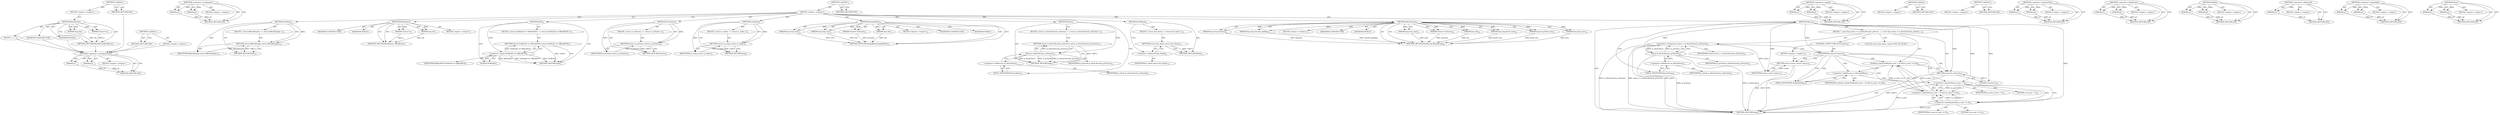 digraph "Parse" {
vulnerable_6 [label=<(METHOD,&lt;global&gt;)<SUB>1</SUB>>];
vulnerable_7 [label=<(BLOCK,&lt;empty&gt;,&lt;empty&gt;)<SUB>1</SUB>>];
vulnerable_8 [label=<(METHOD,BlockEntry)<SUB>1</SUB>>];
vulnerable_9 [label=<(PARAM,Cluster* p)<SUB>1</SUB>>];
vulnerable_10 [label=<(PARAM,long idx)<SUB>1</SUB>>];
vulnerable_11 [label=<(BLOCK,{
 },{
 })<SUB>4</SUB>>];
vulnerable_12 [label=<(MODIFIER,CONSTRUCTOR)>];
vulnerable_13 [label=<(MODIFIER,PUBLIC)>];
vulnerable_14 [label=<(METHOD_RETURN,BlockEntry.BlockEntry)<SUB>1</SUB>>];
vulnerable_16 [label=<(METHOD_RETURN,ANY)<SUB>1</SUB>>];
vulnerable_29 [label=<(METHOD,&lt;global&gt;)<SUB>1</SUB>>];
vulnerable_30 [label=<(BLOCK,&lt;empty&gt;,&lt;empty&gt;)>];
vulnerable_31 [label=<(METHOD_RETURN,ANY)>];
fixed_190 [label=<(METHOD,&lt;operator&gt;.lessEqualsThan)>];
fixed_191 [label=<(PARAM,p1)>];
fixed_192 [label=<(PARAM,p2)>];
fixed_193 [label=<(BLOCK,&lt;empty&gt;,&lt;empty&gt;)>];
fixed_194 [label=<(METHOD_RETURN,ANY)>];
fixed_170 [label=<(METHOD,&lt;operator&gt;.assignment)>];
fixed_171 [label=<(PARAM,p1)>];
fixed_172 [label=<(PARAM,p2)>];
fixed_173 [label=<(BLOCK,&lt;empty&gt;,&lt;empty&gt;)>];
fixed_174 [label=<(METHOD_RETURN,ANY)>];
fixed_56 [label=<(METHOD,GetKind)<SUB>16</SUB>>];
fixed_57 [label=<(BLOCK,{ return kBlockSimple; },{ return kBlockSimple; })<SUB>16</SUB>>];
fixed_58 [label=<(RETURN,return kBlockSimple;,return kBlockSimple;)<SUB>16</SUB>>];
fixed_59 [label=<(IDENTIFIER,kBlockSimple,return kBlockSimple;)<SUB>16</SUB>>];
fixed_60 [label=<(METHOD_RETURN,Kind)<SUB>16</SUB>>];
fixed_148 [label=<(METHOD,&lt;operator&gt;.equals)>];
fixed_149 [label=<(PARAM,p1)>];
fixed_150 [label=<(PARAM,p2)>];
fixed_151 [label=<(BLOCK,&lt;empty&gt;,&lt;empty&gt;)>];
fixed_152 [label=<(METHOD_RETURN,ANY)>];
fixed_6 [label=<(METHOD,&lt;global&gt;)<SUB>1</SUB>>];
fixed_7 [label=<(BLOCK,&lt;empty&gt;,&lt;empty&gt;)<SUB>1</SUB>>];
fixed_8 [label=<(METHOD,BlockEntry)<SUB>1</SUB>>];
fixed_9 [label=<(PARAM,Cluster* p)<SUB>1</SUB>>];
fixed_10 [label=<(PARAM,long idx)<SUB>1</SUB>>];
fixed_11 [label=<(BLOCK,&lt;empty&gt;,&lt;empty&gt;)<SUB>2</SUB>>];
fixed_12 [label=<(MODIFIER,CONSTRUCTOR)>];
fixed_13 [label=<(MODIFIER,PUBLIC)>];
fixed_14 [label=<(METHOD_RETURN,BlockEntry.~BlockEntry)<SUB>1</SUB>>];
fixed_16 [label=<(METHOD,EOS)<SUB>4</SUB>>];
fixed_17 [label=<(BLOCK,{ return (GetKind() == kBlockEOS); },{ return (GetKind() == kBlockEOS); })<SUB>4</SUB>>];
fixed_18 [label=<(RETURN,return (GetKind() == kBlockEOS);,return (GetKind() == kBlockEOS);)<SUB>4</SUB>>];
fixed_19 [label=<(&lt;operator&gt;.equals,GetKind() == kBlockEOS)<SUB>4</SUB>>];
fixed_20 [label=<(GetKind,GetKind())<SUB>4</SUB>>];
fixed_21 [label=<(IDENTIFIER,kBlockEOS,GetKind() == kBlockEOS)<SUB>4</SUB>>];
fixed_22 [label=<(METHOD_RETURN,bool)<SUB>4</SUB>>];
fixed_24 [label=<(METHOD,GetCluster)<SUB>6</SUB>>];
fixed_25 [label=<(BLOCK,{ return m_pCluster; },{ return m_pCluster; })<SUB>6</SUB>>];
fixed_26 [label=<(RETURN,return m_pCluster;,return m_pCluster;)<SUB>6</SUB>>];
fixed_27 [label=<(IDENTIFIER,m_pCluster,return m_pCluster;)<SUB>6</SUB>>];
fixed_28 [label=<(METHOD_RETURN,Cluster)<SUB>6</SUB>>];
fixed_30 [label=<(METHOD,GetIndex)<SUB>8</SUB>>];
fixed_31 [label=<(BLOCK,{ return m_index; },{ return m_index; })<SUB>8</SUB>>];
fixed_32 [label=<(RETURN,return m_index;,return m_index;)<SUB>8</SUB>>];
fixed_33 [label=<(IDENTIFIER,m_index,return m_index;)<SUB>8</SUB>>];
fixed_34 [label=<(METHOD_RETURN,long)<SUB>8</SUB>>];
fixed_36 [label=<(METHOD,SimpleBlock)<SUB>10</SUB>>];
fixed_37 [label=<(PARAM,Cluster* pCluster)<SUB>10</SUB>>];
fixed_38 [label=<(PARAM,long idx)<SUB>10</SUB>>];
fixed_39 [label=<(PARAM,long long start)<SUB>10</SUB>>];
fixed_40 [label=<(PARAM,long long size)<SUB>11</SUB>>];
fixed_41 [label=<(BLOCK,&lt;empty&gt;,&lt;empty&gt;)<SUB>12</SUB>>];
fixed_42 [label=<(MODIFIER,CONSTRUCTOR)>];
fixed_43 [label=<(MODIFIER,PUBLIC)>];
fixed_44 [label=<(METHOD_RETURN,SimpleBlock.SimpleBlock)<SUB>10</SUB>>];
fixed_46 [label=<(METHOD,Parse)<SUB>14</SUB>>];
fixed_47 [label=<(BLOCK,{ return m_block.Parse(m_pCluster); },{ return m_block.Parse(m_pCluster); })<SUB>14</SUB>>];
fixed_48 [label=<(RETURN,return m_block.Parse(m_pCluster);,return m_block.Parse(m_pCluster);)<SUB>14</SUB>>];
fixed_49 [label=<(Parse,m_block.Parse(m_pCluster))<SUB>14</SUB>>];
fixed_50 [label=<(&lt;operator&gt;.fieldAccess,m_block.Parse)<SUB>14</SUB>>];
fixed_51 [label=<(IDENTIFIER,m_block,m_block.Parse(m_pCluster))<SUB>14</SUB>>];
fixed_52 [label=<(FIELD_IDENTIFIER,Parse,Parse)<SUB>14</SUB>>];
fixed_53 [label=<(IDENTIFIER,m_pCluster,m_block.Parse(m_pCluster))<SUB>14</SUB>>];
fixed_54 [label=<(METHOD_RETURN,long)<SUB>14</SUB>>];
fixed_62 [label=<(METHOD,GetBlock)<SUB>18</SUB>>];
fixed_63 [label=<(BLOCK,{ return &amp;m_block; },{ return &amp;m_block; })<SUB>18</SUB>>];
fixed_64 [label=<(RETURN,return &amp;m_block;,return &amp;m_block;)<SUB>18</SUB>>];
fixed_65 [label=<(&lt;operator&gt;.addressOf,&amp;m_block)<SUB>18</SUB>>];
fixed_66 [label=<(IDENTIFIER,m_block,return &amp;m_block;)<SUB>18</SUB>>];
fixed_67 [label=<(METHOD_RETURN,Block)<SUB>18</SUB>>];
fixed_69 [label=<(METHOD,BlockGroup)<SUB>20</SUB>>];
fixed_70 [label=<(PARAM,Cluster* pCluster)<SUB>20</SUB>>];
fixed_71 [label=<(PARAM,long idx)<SUB>20</SUB>>];
fixed_72 [label=<(PARAM,long long block_start)<SUB>20</SUB>>];
fixed_73 [label=<(PARAM,long long block_size)<SUB>21</SUB>>];
fixed_74 [label=<(PARAM,long long prev)<SUB>21</SUB>>];
fixed_75 [label=<(PARAM,long long next)<SUB>21</SUB>>];
fixed_76 [label=<(PARAM,long long duration)<SUB>22</SUB>>];
fixed_77 [label=<(PARAM,long long discard_padding)<SUB>22</SUB>>];
fixed_78 [label=<(BLOCK,&lt;empty&gt;,&lt;empty&gt;)<SUB>27</SUB>>];
fixed_79 [label=<(MODIFIER,CONSTRUCTOR)>];
fixed_80 [label=<(MODIFIER,PUBLIC)>];
fixed_81 [label=<(METHOD_RETURN,BlockGroup.BlockGroup)<SUB>20</SUB>>];
fixed_83 [label=<(METHOD,Parse)<SUB>29</SUB>>];
fixed_84 [label=<(BLOCK,{
  const long status = m_block.Parse(m_pCluste...,{
  const long status = m_block.Parse(m_pCluste...)<SUB>29</SUB>>];
fixed_85 [label="<(LOCAL,const long status: long)<SUB>30</SUB>>"];
fixed_86 [label=<(&lt;operator&gt;.assignment,status = m_block.Parse(m_pCluster))<SUB>30</SUB>>];
fixed_87 [label=<(IDENTIFIER,status,status = m_block.Parse(m_pCluster))<SUB>30</SUB>>];
fixed_88 [label=<(Parse,m_block.Parse(m_pCluster))<SUB>30</SUB>>];
fixed_89 [label=<(&lt;operator&gt;.fieldAccess,m_block.Parse)<SUB>30</SUB>>];
fixed_90 [label=<(IDENTIFIER,m_block,m_block.Parse(m_pCluster))<SUB>30</SUB>>];
fixed_91 [label=<(FIELD_IDENTIFIER,Parse,Parse)<SUB>30</SUB>>];
fixed_92 [label=<(IDENTIFIER,m_pCluster,m_block.Parse(m_pCluster))<SUB>30</SUB>>];
fixed_93 [label=<(CONTROL_STRUCTURE,IF,if (status))<SUB>32</SUB>>];
fixed_94 [label=<(IDENTIFIER,status,if (status))<SUB>32</SUB>>];
fixed_95 [label=<(BLOCK,&lt;empty&gt;,&lt;empty&gt;)<SUB>33</SUB>>];
fixed_96 [label=<(RETURN,return status;,return status;)<SUB>33</SUB>>];
fixed_97 [label=<(IDENTIFIER,status,return status;)<SUB>33</SUB>>];
fixed_98 [label=<(SetKey,m_block.SetKey((m_prev &gt; 0) &amp;&amp; (m_next &lt;= 0)))<SUB>35</SUB>>];
fixed_99 [label=<(&lt;operator&gt;.fieldAccess,m_block.SetKey)<SUB>35</SUB>>];
fixed_100 [label=<(IDENTIFIER,m_block,m_block.SetKey((m_prev &gt; 0) &amp;&amp; (m_next &lt;= 0)))<SUB>35</SUB>>];
fixed_101 [label=<(FIELD_IDENTIFIER,SetKey,SetKey)<SUB>35</SUB>>];
fixed_102 [label=<(&lt;operator&gt;.logicalAnd,(m_prev &gt; 0) &amp;&amp; (m_next &lt;= 0))<SUB>35</SUB>>];
fixed_103 [label=<(&lt;operator&gt;.greaterThan,m_prev &gt; 0)<SUB>35</SUB>>];
fixed_104 [label=<(IDENTIFIER,m_prev,m_prev &gt; 0)<SUB>35</SUB>>];
fixed_105 [label=<(LITERAL,0,m_prev &gt; 0)<SUB>35</SUB>>];
fixed_106 [label=<(&lt;operator&gt;.lessEqualsThan,m_next &lt;= 0)<SUB>35</SUB>>];
fixed_107 [label=<(IDENTIFIER,m_next,m_next &lt;= 0)<SUB>35</SUB>>];
fixed_108 [label=<(LITERAL,0,m_next &lt;= 0)<SUB>35</SUB>>];
fixed_109 [label=<(RETURN,return 0;,return 0;)<SUB>37</SUB>>];
fixed_110 [label=<(LITERAL,0,return 0;)<SUB>37</SUB>>];
fixed_111 [label=<(METHOD_RETURN,long)<SUB>29</SUB>>];
fixed_113 [label=<(METHOD_RETURN,ANY)<SUB>1</SUB>>];
fixed_153 [label=<(METHOD,GetKind)>];
fixed_154 [label=<(BLOCK,&lt;empty&gt;,&lt;empty&gt;)>];
fixed_155 [label=<(METHOD_RETURN,ANY)>];
fixed_142 [label=<(METHOD,&lt;global&gt;)<SUB>1</SUB>>];
fixed_143 [label=<(BLOCK,&lt;empty&gt;,&lt;empty&gt;)>];
fixed_144 [label=<(METHOD_RETURN,ANY)>];
fixed_185 [label=<(METHOD,&lt;operator&gt;.greaterThan)>];
fixed_186 [label=<(PARAM,p1)>];
fixed_187 [label=<(PARAM,p2)>];
fixed_188 [label=<(BLOCK,&lt;empty&gt;,&lt;empty&gt;)>];
fixed_189 [label=<(METHOD_RETURN,ANY)>];
fixed_161 [label=<(METHOD,&lt;operator&gt;.fieldAccess)>];
fixed_162 [label=<(PARAM,p1)>];
fixed_163 [label=<(PARAM,p2)>];
fixed_164 [label=<(BLOCK,&lt;empty&gt;,&lt;empty&gt;)>];
fixed_165 [label=<(METHOD_RETURN,ANY)>];
fixed_175 [label=<(METHOD,SetKey)>];
fixed_176 [label=<(PARAM,p1)>];
fixed_177 [label=<(PARAM,p2)>];
fixed_178 [label=<(BLOCK,&lt;empty&gt;,&lt;empty&gt;)>];
fixed_179 [label=<(METHOD_RETURN,ANY)>];
fixed_166 [label=<(METHOD,&lt;operator&gt;.addressOf)>];
fixed_167 [label=<(PARAM,p1)>];
fixed_168 [label=<(BLOCK,&lt;empty&gt;,&lt;empty&gt;)>];
fixed_169 [label=<(METHOD_RETURN,ANY)>];
fixed_180 [label=<(METHOD,&lt;operator&gt;.logicalAnd)>];
fixed_181 [label=<(PARAM,p1)>];
fixed_182 [label=<(PARAM,p2)>];
fixed_183 [label=<(BLOCK,&lt;empty&gt;,&lt;empty&gt;)>];
fixed_184 [label=<(METHOD_RETURN,ANY)>];
fixed_156 [label=<(METHOD,Parse)>];
fixed_157 [label=<(PARAM,p1)>];
fixed_158 [label=<(PARAM,p2)>];
fixed_159 [label=<(BLOCK,&lt;empty&gt;,&lt;empty&gt;)>];
fixed_160 [label=<(METHOD_RETURN,ANY)>];
vulnerable_6 -> vulnerable_7  [key=0, label="AST: "];
vulnerable_6 -> vulnerable_16  [key=0, label="AST: "];
vulnerable_6 -> vulnerable_16  [key=1, label="CFG: "];
vulnerable_7 -> vulnerable_8  [key=0, label="AST: "];
vulnerable_8 -> vulnerable_9  [key=0, label="AST: "];
vulnerable_8 -> vulnerable_9  [key=1, label="DDG: "];
vulnerable_8 -> vulnerable_10  [key=0, label="AST: "];
vulnerable_8 -> vulnerable_10  [key=1, label="DDG: "];
vulnerable_8 -> vulnerable_11  [key=0, label="AST: "];
vulnerable_8 -> vulnerable_12  [key=0, label="AST: "];
vulnerable_8 -> vulnerable_13  [key=0, label="AST: "];
vulnerable_8 -> vulnerable_14  [key=0, label="AST: "];
vulnerable_8 -> vulnerable_14  [key=1, label="CFG: "];
vulnerable_9 -> vulnerable_14  [key=0, label="DDG: p"];
vulnerable_10 -> vulnerable_14  [key=0, label="DDG: idx"];
vulnerable_11 -> fixed_190  [key=0];
vulnerable_12 -> fixed_190  [key=0];
vulnerable_13 -> fixed_190  [key=0];
vulnerable_14 -> fixed_190  [key=0];
vulnerable_16 -> fixed_190  [key=0];
vulnerable_29 -> vulnerable_30  [key=0, label="AST: "];
vulnerable_29 -> vulnerable_31  [key=0, label="AST: "];
vulnerable_29 -> vulnerable_31  [key=1, label="CFG: "];
vulnerable_30 -> fixed_190  [key=0];
vulnerable_31 -> fixed_190  [key=0];
fixed_190 -> fixed_191  [key=0, label="AST: "];
fixed_190 -> fixed_191  [key=1, label="DDG: "];
fixed_190 -> fixed_193  [key=0, label="AST: "];
fixed_190 -> fixed_192  [key=0, label="AST: "];
fixed_190 -> fixed_192  [key=1, label="DDG: "];
fixed_190 -> fixed_194  [key=0, label="AST: "];
fixed_190 -> fixed_194  [key=1, label="CFG: "];
fixed_191 -> fixed_194  [key=0, label="DDG: p1"];
fixed_192 -> fixed_194  [key=0, label="DDG: p2"];
fixed_170 -> fixed_171  [key=0, label="AST: "];
fixed_170 -> fixed_171  [key=1, label="DDG: "];
fixed_170 -> fixed_173  [key=0, label="AST: "];
fixed_170 -> fixed_172  [key=0, label="AST: "];
fixed_170 -> fixed_172  [key=1, label="DDG: "];
fixed_170 -> fixed_174  [key=0, label="AST: "];
fixed_170 -> fixed_174  [key=1, label="CFG: "];
fixed_171 -> fixed_174  [key=0, label="DDG: p1"];
fixed_172 -> fixed_174  [key=0, label="DDG: p2"];
fixed_56 -> fixed_57  [key=0, label="AST: "];
fixed_56 -> fixed_60  [key=0, label="AST: "];
fixed_56 -> fixed_58  [key=0, label="CFG: "];
fixed_56 -> fixed_58  [key=1, label="DDG: "];
fixed_56 -> fixed_59  [key=0, label="DDG: "];
fixed_57 -> fixed_58  [key=0, label="AST: "];
fixed_58 -> fixed_59  [key=0, label="AST: "];
fixed_58 -> fixed_60  [key=0, label="CFG: "];
fixed_58 -> fixed_60  [key=1, label="DDG: &lt;RET&gt;"];
fixed_59 -> fixed_58  [key=0, label="DDG: kBlockSimple"];
fixed_148 -> fixed_149  [key=0, label="AST: "];
fixed_148 -> fixed_149  [key=1, label="DDG: "];
fixed_148 -> fixed_151  [key=0, label="AST: "];
fixed_148 -> fixed_150  [key=0, label="AST: "];
fixed_148 -> fixed_150  [key=1, label="DDG: "];
fixed_148 -> fixed_152  [key=0, label="AST: "];
fixed_148 -> fixed_152  [key=1, label="CFG: "];
fixed_149 -> fixed_152  [key=0, label="DDG: p1"];
fixed_150 -> fixed_152  [key=0, label="DDG: p2"];
fixed_6 -> fixed_7  [key=0, label="AST: "];
fixed_6 -> fixed_113  [key=0, label="AST: "];
fixed_6 -> fixed_113  [key=1, label="CFG: "];
fixed_7 -> fixed_8  [key=0, label="AST: "];
fixed_7 -> fixed_16  [key=0, label="AST: "];
fixed_7 -> fixed_24  [key=0, label="AST: "];
fixed_7 -> fixed_30  [key=0, label="AST: "];
fixed_7 -> fixed_36  [key=0, label="AST: "];
fixed_7 -> fixed_46  [key=0, label="AST: "];
fixed_7 -> fixed_56  [key=0, label="AST: "];
fixed_7 -> fixed_62  [key=0, label="AST: "];
fixed_7 -> fixed_69  [key=0, label="AST: "];
fixed_7 -> fixed_83  [key=0, label="AST: "];
fixed_8 -> fixed_9  [key=0, label="AST: "];
fixed_8 -> fixed_9  [key=1, label="DDG: "];
fixed_8 -> fixed_10  [key=0, label="AST: "];
fixed_8 -> fixed_10  [key=1, label="DDG: "];
fixed_8 -> fixed_11  [key=0, label="AST: "];
fixed_8 -> fixed_12  [key=0, label="AST: "];
fixed_8 -> fixed_13  [key=0, label="AST: "];
fixed_8 -> fixed_14  [key=0, label="AST: "];
fixed_8 -> fixed_14  [key=1, label="CFG: "];
fixed_9 -> fixed_14  [key=0, label="DDG: p"];
fixed_10 -> fixed_14  [key=0, label="DDG: idx"];
fixed_16 -> fixed_17  [key=0, label="AST: "];
fixed_16 -> fixed_22  [key=0, label="AST: "];
fixed_16 -> fixed_20  [key=0, label="CFG: "];
fixed_16 -> fixed_19  [key=0, label="DDG: "];
fixed_17 -> fixed_18  [key=0, label="AST: "];
fixed_18 -> fixed_19  [key=0, label="AST: "];
fixed_18 -> fixed_22  [key=0, label="CFG: "];
fixed_18 -> fixed_22  [key=1, label="DDG: &lt;RET&gt;"];
fixed_19 -> fixed_20  [key=0, label="AST: "];
fixed_19 -> fixed_21  [key=0, label="AST: "];
fixed_19 -> fixed_18  [key=0, label="CFG: "];
fixed_19 -> fixed_18  [key=1, label="DDG: GetKind() == kBlockEOS"];
fixed_19 -> fixed_22  [key=0, label="DDG: GetKind()"];
fixed_19 -> fixed_22  [key=1, label="DDG: kBlockEOS"];
fixed_19 -> fixed_22  [key=2, label="DDG: GetKind() == kBlockEOS"];
fixed_20 -> fixed_19  [key=0, label="CFG: "];
fixed_24 -> fixed_25  [key=0, label="AST: "];
fixed_24 -> fixed_28  [key=0, label="AST: "];
fixed_24 -> fixed_26  [key=0, label="CFG: "];
fixed_24 -> fixed_26  [key=1, label="DDG: "];
fixed_24 -> fixed_27  [key=0, label="DDG: "];
fixed_25 -> fixed_26  [key=0, label="AST: "];
fixed_26 -> fixed_27  [key=0, label="AST: "];
fixed_26 -> fixed_28  [key=0, label="CFG: "];
fixed_26 -> fixed_28  [key=1, label="DDG: &lt;RET&gt;"];
fixed_27 -> fixed_26  [key=0, label="DDG: m_pCluster"];
fixed_30 -> fixed_31  [key=0, label="AST: "];
fixed_30 -> fixed_34  [key=0, label="AST: "];
fixed_30 -> fixed_32  [key=0, label="CFG: "];
fixed_30 -> fixed_32  [key=1, label="DDG: "];
fixed_30 -> fixed_33  [key=0, label="DDG: "];
fixed_31 -> fixed_32  [key=0, label="AST: "];
fixed_32 -> fixed_33  [key=0, label="AST: "];
fixed_32 -> fixed_34  [key=0, label="CFG: "];
fixed_32 -> fixed_34  [key=1, label="DDG: &lt;RET&gt;"];
fixed_33 -> fixed_32  [key=0, label="DDG: m_index"];
fixed_36 -> fixed_37  [key=0, label="AST: "];
fixed_36 -> fixed_37  [key=1, label="DDG: "];
fixed_36 -> fixed_38  [key=0, label="AST: "];
fixed_36 -> fixed_38  [key=1, label="DDG: "];
fixed_36 -> fixed_39  [key=0, label="AST: "];
fixed_36 -> fixed_39  [key=1, label="DDG: "];
fixed_36 -> fixed_40  [key=0, label="AST: "];
fixed_36 -> fixed_40  [key=1, label="DDG: "];
fixed_36 -> fixed_41  [key=0, label="AST: "];
fixed_36 -> fixed_42  [key=0, label="AST: "];
fixed_36 -> fixed_43  [key=0, label="AST: "];
fixed_36 -> fixed_44  [key=0, label="AST: "];
fixed_36 -> fixed_44  [key=1, label="CFG: "];
fixed_37 -> fixed_44  [key=0, label="DDG: pCluster"];
fixed_38 -> fixed_44  [key=0, label="DDG: idx"];
fixed_39 -> fixed_44  [key=0, label="DDG: start"];
fixed_40 -> fixed_44  [key=0, label="DDG: size"];
fixed_46 -> fixed_47  [key=0, label="AST: "];
fixed_46 -> fixed_54  [key=0, label="AST: "];
fixed_46 -> fixed_52  [key=0, label="CFG: "];
fixed_46 -> fixed_49  [key=0, label="DDG: "];
fixed_47 -> fixed_48  [key=0, label="AST: "];
fixed_48 -> fixed_49  [key=0, label="AST: "];
fixed_48 -> fixed_54  [key=0, label="CFG: "];
fixed_48 -> fixed_54  [key=1, label="DDG: &lt;RET&gt;"];
fixed_49 -> fixed_50  [key=0, label="AST: "];
fixed_49 -> fixed_53  [key=0, label="AST: "];
fixed_49 -> fixed_48  [key=0, label="CFG: "];
fixed_49 -> fixed_48  [key=1, label="DDG: m_block.Parse(m_pCluster)"];
fixed_49 -> fixed_54  [key=0, label="DDG: m_block.Parse"];
fixed_49 -> fixed_54  [key=1, label="DDG: m_pCluster"];
fixed_49 -> fixed_54  [key=2, label="DDG: m_block.Parse(m_pCluster)"];
fixed_50 -> fixed_51  [key=0, label="AST: "];
fixed_50 -> fixed_52  [key=0, label="AST: "];
fixed_50 -> fixed_49  [key=0, label="CFG: "];
fixed_52 -> fixed_50  [key=0, label="CFG: "];
fixed_62 -> fixed_63  [key=0, label="AST: "];
fixed_62 -> fixed_67  [key=0, label="AST: "];
fixed_62 -> fixed_65  [key=0, label="CFG: "];
fixed_63 -> fixed_64  [key=0, label="AST: "];
fixed_64 -> fixed_65  [key=0, label="AST: "];
fixed_64 -> fixed_67  [key=0, label="CFG: "];
fixed_64 -> fixed_67  [key=1, label="DDG: &lt;RET&gt;"];
fixed_65 -> fixed_66  [key=0, label="AST: "];
fixed_65 -> fixed_64  [key=0, label="CFG: "];
fixed_69 -> fixed_70  [key=0, label="AST: "];
fixed_69 -> fixed_70  [key=1, label="DDG: "];
fixed_69 -> fixed_71  [key=0, label="AST: "];
fixed_69 -> fixed_71  [key=1, label="DDG: "];
fixed_69 -> fixed_72  [key=0, label="AST: "];
fixed_69 -> fixed_72  [key=1, label="DDG: "];
fixed_69 -> fixed_73  [key=0, label="AST: "];
fixed_69 -> fixed_73  [key=1, label="DDG: "];
fixed_69 -> fixed_74  [key=0, label="AST: "];
fixed_69 -> fixed_74  [key=1, label="DDG: "];
fixed_69 -> fixed_75  [key=0, label="AST: "];
fixed_69 -> fixed_75  [key=1, label="DDG: "];
fixed_69 -> fixed_76  [key=0, label="AST: "];
fixed_69 -> fixed_76  [key=1, label="DDG: "];
fixed_69 -> fixed_77  [key=0, label="AST: "];
fixed_69 -> fixed_77  [key=1, label="DDG: "];
fixed_69 -> fixed_78  [key=0, label="AST: "];
fixed_69 -> fixed_79  [key=0, label="AST: "];
fixed_69 -> fixed_80  [key=0, label="AST: "];
fixed_69 -> fixed_81  [key=0, label="AST: "];
fixed_69 -> fixed_81  [key=1, label="CFG: "];
fixed_70 -> fixed_81  [key=0, label="DDG: pCluster"];
fixed_71 -> fixed_81  [key=0, label="DDG: idx"];
fixed_72 -> fixed_81  [key=0, label="DDG: block_start"];
fixed_73 -> fixed_81  [key=0, label="DDG: block_size"];
fixed_74 -> fixed_81  [key=0, label="DDG: prev"];
fixed_75 -> fixed_81  [key=0, label="DDG: next"];
fixed_76 -> fixed_81  [key=0, label="DDG: duration"];
fixed_77 -> fixed_81  [key=0, label="DDG: discard_padding"];
fixed_83 -> fixed_84  [key=0, label="AST: "];
fixed_83 -> fixed_111  [key=0, label="AST: "];
fixed_83 -> fixed_91  [key=0, label="CFG: "];
fixed_83 -> fixed_109  [key=0, label="DDG: "];
fixed_83 -> fixed_94  [key=0, label="DDG: "];
fixed_83 -> fixed_110  [key=0, label="DDG: "];
fixed_83 -> fixed_88  [key=0, label="DDG: "];
fixed_83 -> fixed_97  [key=0, label="DDG: "];
fixed_83 -> fixed_103  [key=0, label="DDG: "];
fixed_83 -> fixed_106  [key=0, label="DDG: "];
fixed_84 -> fixed_85  [key=0, label="AST: "];
fixed_84 -> fixed_86  [key=0, label="AST: "];
fixed_84 -> fixed_93  [key=0, label="AST: "];
fixed_84 -> fixed_98  [key=0, label="AST: "];
fixed_84 -> fixed_109  [key=0, label="AST: "];
fixed_86 -> fixed_87  [key=0, label="AST: "];
fixed_86 -> fixed_88  [key=0, label="AST: "];
fixed_86 -> fixed_94  [key=0, label="CFG: "];
fixed_86 -> fixed_111  [key=0, label="DDG: status"];
fixed_86 -> fixed_111  [key=1, label="DDG: m_block.Parse(m_pCluster)"];
fixed_86 -> fixed_111  [key=2, label="DDG: status = m_block.Parse(m_pCluster)"];
fixed_86 -> fixed_97  [key=0, label="DDG: status"];
fixed_88 -> fixed_89  [key=0, label="AST: "];
fixed_88 -> fixed_92  [key=0, label="AST: "];
fixed_88 -> fixed_86  [key=0, label="CFG: "];
fixed_88 -> fixed_86  [key=1, label="DDG: m_block.Parse"];
fixed_88 -> fixed_86  [key=2, label="DDG: m_pCluster"];
fixed_88 -> fixed_111  [key=0, label="DDG: m_block.Parse"];
fixed_88 -> fixed_111  [key=1, label="DDG: m_pCluster"];
fixed_89 -> fixed_90  [key=0, label="AST: "];
fixed_89 -> fixed_91  [key=0, label="AST: "];
fixed_89 -> fixed_88  [key=0, label="CFG: "];
fixed_91 -> fixed_89  [key=0, label="CFG: "];
fixed_93 -> fixed_94  [key=0, label="AST: "];
fixed_93 -> fixed_95  [key=0, label="AST: "];
fixed_94 -> fixed_96  [key=0, label="CFG: "];
fixed_94 -> fixed_96  [key=1, label="CDG: "];
fixed_94 -> fixed_101  [key=0, label="CFG: "];
fixed_94 -> fixed_101  [key=1, label="CDG: "];
fixed_94 -> fixed_98  [key=0, label="CDG: "];
fixed_94 -> fixed_99  [key=0, label="CDG: "];
fixed_94 -> fixed_102  [key=0, label="CDG: "];
fixed_94 -> fixed_103  [key=0, label="CDG: "];
fixed_94 -> fixed_109  [key=0, label="CDG: "];
fixed_95 -> fixed_96  [key=0, label="AST: "];
fixed_96 -> fixed_97  [key=0, label="AST: "];
fixed_96 -> fixed_111  [key=0, label="CFG: "];
fixed_96 -> fixed_111  [key=1, label="DDG: &lt;RET&gt;"];
fixed_97 -> fixed_96  [key=0, label="DDG: status"];
fixed_98 -> fixed_99  [key=0, label="AST: "];
fixed_98 -> fixed_102  [key=0, label="AST: "];
fixed_98 -> fixed_109  [key=0, label="CFG: "];
fixed_99 -> fixed_100  [key=0, label="AST: "];
fixed_99 -> fixed_101  [key=0, label="AST: "];
fixed_99 -> fixed_103  [key=0, label="CFG: "];
fixed_101 -> fixed_99  [key=0, label="CFG: "];
fixed_102 -> fixed_103  [key=0, label="AST: "];
fixed_102 -> fixed_106  [key=0, label="AST: "];
fixed_102 -> fixed_98  [key=0, label="CFG: "];
fixed_102 -> fixed_98  [key=1, label="DDG: m_prev &gt; 0"];
fixed_102 -> fixed_98  [key=2, label="DDG: m_next &lt;= 0"];
fixed_103 -> fixed_104  [key=0, label="AST: "];
fixed_103 -> fixed_105  [key=0, label="AST: "];
fixed_103 -> fixed_102  [key=0, label="CFG: "];
fixed_103 -> fixed_102  [key=1, label="DDG: m_prev"];
fixed_103 -> fixed_102  [key=2, label="DDG: 0"];
fixed_103 -> fixed_106  [key=0, label="CFG: "];
fixed_103 -> fixed_106  [key=1, label="CDG: "];
fixed_103 -> fixed_111  [key=0, label="DDG: m_prev"];
fixed_106 -> fixed_107  [key=0, label="AST: "];
fixed_106 -> fixed_108  [key=0, label="AST: "];
fixed_106 -> fixed_102  [key=0, label="CFG: "];
fixed_106 -> fixed_102  [key=1, label="DDG: m_next"];
fixed_106 -> fixed_102  [key=2, label="DDG: 0"];
fixed_106 -> fixed_111  [key=0, label="DDG: m_next"];
fixed_109 -> fixed_110  [key=0, label="AST: "];
fixed_109 -> fixed_111  [key=0, label="CFG: "];
fixed_109 -> fixed_111  [key=1, label="DDG: &lt;RET&gt;"];
fixed_110 -> fixed_109  [key=0, label="DDG: 0"];
fixed_153 -> fixed_154  [key=0, label="AST: "];
fixed_153 -> fixed_155  [key=0, label="AST: "];
fixed_153 -> fixed_155  [key=1, label="CFG: "];
fixed_142 -> fixed_143  [key=0, label="AST: "];
fixed_142 -> fixed_144  [key=0, label="AST: "];
fixed_142 -> fixed_144  [key=1, label="CFG: "];
fixed_185 -> fixed_186  [key=0, label="AST: "];
fixed_185 -> fixed_186  [key=1, label="DDG: "];
fixed_185 -> fixed_188  [key=0, label="AST: "];
fixed_185 -> fixed_187  [key=0, label="AST: "];
fixed_185 -> fixed_187  [key=1, label="DDG: "];
fixed_185 -> fixed_189  [key=0, label="AST: "];
fixed_185 -> fixed_189  [key=1, label="CFG: "];
fixed_186 -> fixed_189  [key=0, label="DDG: p1"];
fixed_187 -> fixed_189  [key=0, label="DDG: p2"];
fixed_161 -> fixed_162  [key=0, label="AST: "];
fixed_161 -> fixed_162  [key=1, label="DDG: "];
fixed_161 -> fixed_164  [key=0, label="AST: "];
fixed_161 -> fixed_163  [key=0, label="AST: "];
fixed_161 -> fixed_163  [key=1, label="DDG: "];
fixed_161 -> fixed_165  [key=0, label="AST: "];
fixed_161 -> fixed_165  [key=1, label="CFG: "];
fixed_162 -> fixed_165  [key=0, label="DDG: p1"];
fixed_163 -> fixed_165  [key=0, label="DDG: p2"];
fixed_175 -> fixed_176  [key=0, label="AST: "];
fixed_175 -> fixed_176  [key=1, label="DDG: "];
fixed_175 -> fixed_178  [key=0, label="AST: "];
fixed_175 -> fixed_177  [key=0, label="AST: "];
fixed_175 -> fixed_177  [key=1, label="DDG: "];
fixed_175 -> fixed_179  [key=0, label="AST: "];
fixed_175 -> fixed_179  [key=1, label="CFG: "];
fixed_176 -> fixed_179  [key=0, label="DDG: p1"];
fixed_177 -> fixed_179  [key=0, label="DDG: p2"];
fixed_166 -> fixed_167  [key=0, label="AST: "];
fixed_166 -> fixed_167  [key=1, label="DDG: "];
fixed_166 -> fixed_168  [key=0, label="AST: "];
fixed_166 -> fixed_169  [key=0, label="AST: "];
fixed_166 -> fixed_169  [key=1, label="CFG: "];
fixed_167 -> fixed_169  [key=0, label="DDG: p1"];
fixed_180 -> fixed_181  [key=0, label="AST: "];
fixed_180 -> fixed_181  [key=1, label="DDG: "];
fixed_180 -> fixed_183  [key=0, label="AST: "];
fixed_180 -> fixed_182  [key=0, label="AST: "];
fixed_180 -> fixed_182  [key=1, label="DDG: "];
fixed_180 -> fixed_184  [key=0, label="AST: "];
fixed_180 -> fixed_184  [key=1, label="CFG: "];
fixed_181 -> fixed_184  [key=0, label="DDG: p1"];
fixed_182 -> fixed_184  [key=0, label="DDG: p2"];
fixed_156 -> fixed_157  [key=0, label="AST: "];
fixed_156 -> fixed_157  [key=1, label="DDG: "];
fixed_156 -> fixed_159  [key=0, label="AST: "];
fixed_156 -> fixed_158  [key=0, label="AST: "];
fixed_156 -> fixed_158  [key=1, label="DDG: "];
fixed_156 -> fixed_160  [key=0, label="AST: "];
fixed_156 -> fixed_160  [key=1, label="CFG: "];
fixed_157 -> fixed_160  [key=0, label="DDG: p1"];
fixed_158 -> fixed_160  [key=0, label="DDG: p2"];
}
